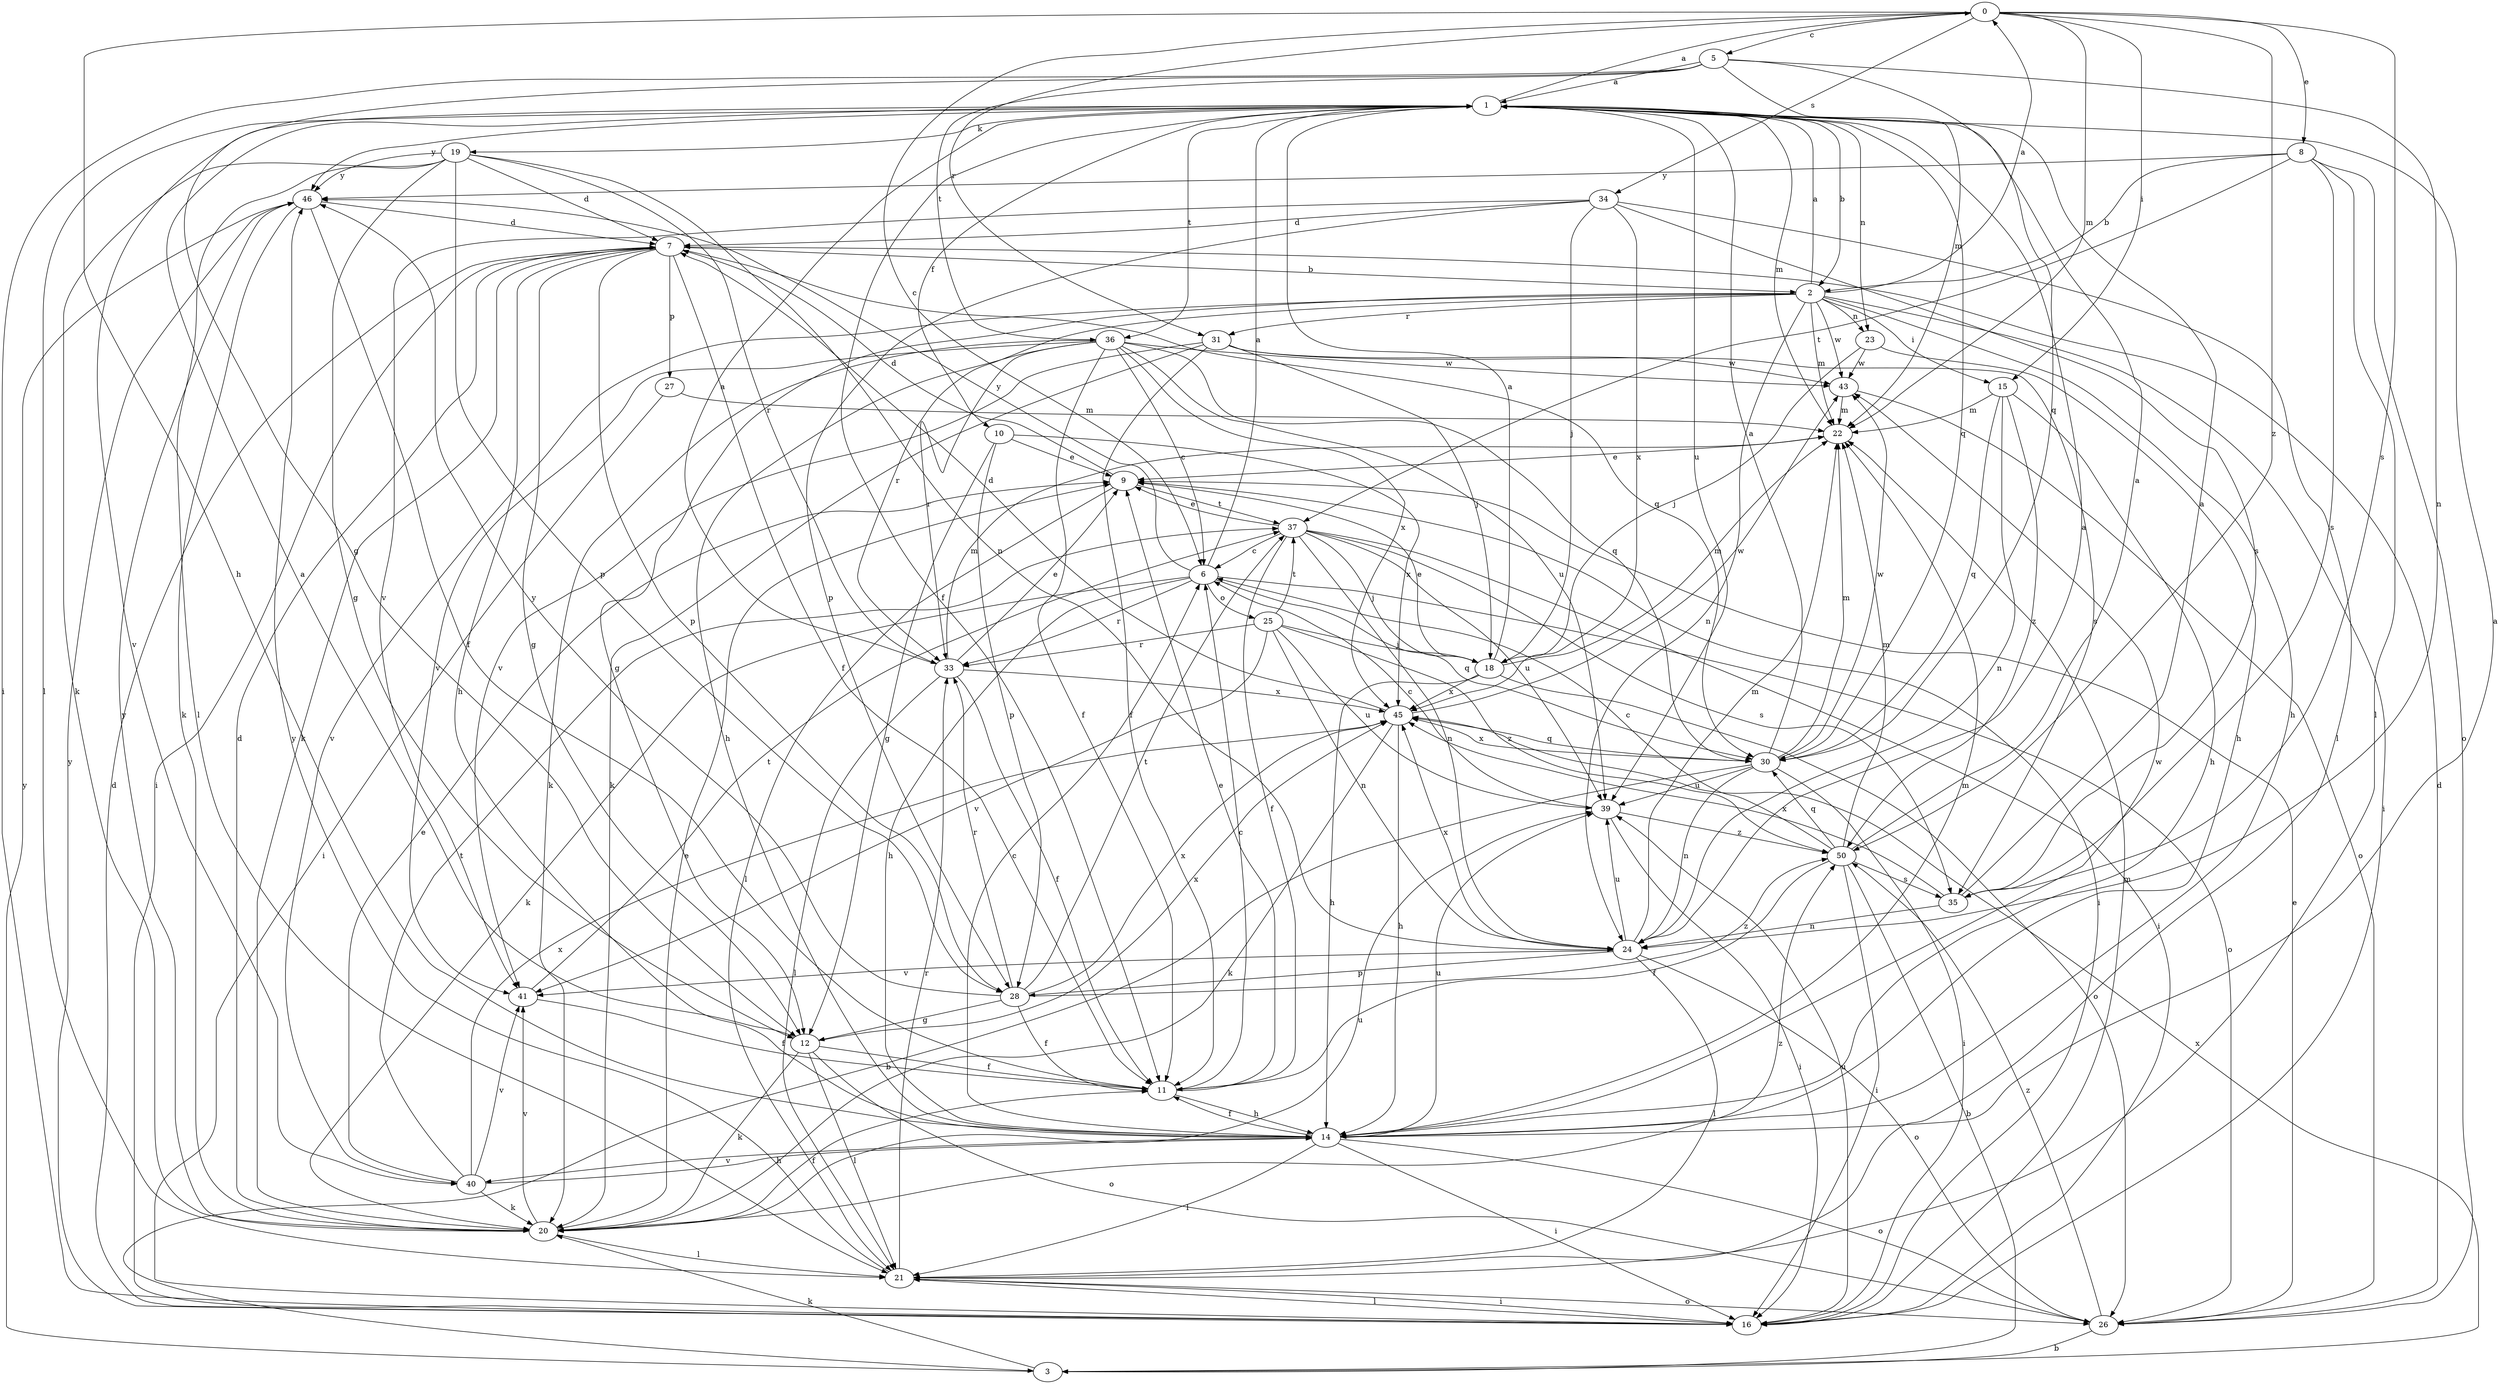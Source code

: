 strict digraph  {
0;
1;
2;
3;
5;
6;
7;
8;
9;
10;
11;
12;
14;
15;
16;
18;
19;
20;
21;
22;
23;
24;
25;
26;
27;
28;
30;
31;
33;
34;
35;
36;
37;
39;
40;
41;
43;
45;
46;
50;
0 -> 5  [label=c];
0 -> 6  [label=c];
0 -> 8  [label=e];
0 -> 14  [label=h];
0 -> 15  [label=i];
0 -> 22  [label=m];
0 -> 31  [label=r];
0 -> 34  [label=s];
0 -> 35  [label=s];
0 -> 50  [label=z];
1 -> 0  [label=a];
1 -> 2  [label=b];
1 -> 10  [label=f];
1 -> 11  [label=f];
1 -> 19  [label=k];
1 -> 21  [label=l];
1 -> 22  [label=m];
1 -> 23  [label=n];
1 -> 30  [label=q];
1 -> 36  [label=t];
1 -> 39  [label=u];
1 -> 40  [label=v];
1 -> 46  [label=y];
2 -> 0  [label=a];
2 -> 1  [label=a];
2 -> 12  [label=g];
2 -> 14  [label=h];
2 -> 15  [label=i];
2 -> 16  [label=i];
2 -> 22  [label=m];
2 -> 23  [label=n];
2 -> 24  [label=n];
2 -> 31  [label=r];
2 -> 33  [label=r];
2 -> 40  [label=v];
2 -> 43  [label=w];
3 -> 20  [label=k];
3 -> 45  [label=x];
3 -> 46  [label=y];
5 -> 1  [label=a];
5 -> 12  [label=g];
5 -> 16  [label=i];
5 -> 22  [label=m];
5 -> 24  [label=n];
5 -> 30  [label=q];
5 -> 36  [label=t];
6 -> 1  [label=a];
6 -> 14  [label=h];
6 -> 20  [label=k];
6 -> 25  [label=o];
6 -> 26  [label=o];
6 -> 30  [label=q];
6 -> 33  [label=r];
6 -> 46  [label=y];
7 -> 2  [label=b];
7 -> 11  [label=f];
7 -> 12  [label=g];
7 -> 14  [label=h];
7 -> 16  [label=i];
7 -> 20  [label=k];
7 -> 27  [label=p];
7 -> 28  [label=p];
7 -> 30  [label=q];
8 -> 2  [label=b];
8 -> 21  [label=l];
8 -> 26  [label=o];
8 -> 35  [label=s];
8 -> 37  [label=t];
8 -> 46  [label=y];
9 -> 7  [label=d];
9 -> 16  [label=i];
9 -> 21  [label=l];
9 -> 37  [label=t];
10 -> 9  [label=e];
10 -> 12  [label=g];
10 -> 28  [label=p];
10 -> 45  [label=x];
11 -> 6  [label=c];
11 -> 9  [label=e];
11 -> 14  [label=h];
12 -> 1  [label=a];
12 -> 11  [label=f];
12 -> 20  [label=k];
12 -> 21  [label=l];
12 -> 26  [label=o];
12 -> 45  [label=x];
14 -> 1  [label=a];
14 -> 6  [label=c];
14 -> 11  [label=f];
14 -> 16  [label=i];
14 -> 21  [label=l];
14 -> 22  [label=m];
14 -> 26  [label=o];
14 -> 39  [label=u];
14 -> 40  [label=v];
14 -> 43  [label=w];
15 -> 14  [label=h];
15 -> 22  [label=m];
15 -> 24  [label=n];
15 -> 30  [label=q];
15 -> 50  [label=z];
16 -> 7  [label=d];
16 -> 21  [label=l];
16 -> 22  [label=m];
16 -> 39  [label=u];
16 -> 46  [label=y];
18 -> 1  [label=a];
18 -> 9  [label=e];
18 -> 14  [label=h];
18 -> 22  [label=m];
18 -> 26  [label=o];
18 -> 45  [label=x];
19 -> 7  [label=d];
19 -> 12  [label=g];
19 -> 20  [label=k];
19 -> 21  [label=l];
19 -> 24  [label=n];
19 -> 28  [label=p];
19 -> 33  [label=r];
19 -> 46  [label=y];
20 -> 7  [label=d];
20 -> 9  [label=e];
20 -> 11  [label=f];
20 -> 21  [label=l];
20 -> 39  [label=u];
20 -> 41  [label=v];
20 -> 46  [label=y];
20 -> 50  [label=z];
21 -> 16  [label=i];
21 -> 26  [label=o];
21 -> 33  [label=r];
21 -> 46  [label=y];
22 -> 9  [label=e];
23 -> 14  [label=h];
23 -> 18  [label=j];
23 -> 43  [label=w];
24 -> 1  [label=a];
24 -> 21  [label=l];
24 -> 22  [label=m];
24 -> 26  [label=o];
24 -> 28  [label=p];
24 -> 39  [label=u];
24 -> 41  [label=v];
24 -> 45  [label=x];
25 -> 18  [label=j];
25 -> 24  [label=n];
25 -> 33  [label=r];
25 -> 37  [label=t];
25 -> 39  [label=u];
25 -> 41  [label=v];
25 -> 50  [label=z];
26 -> 3  [label=b];
26 -> 7  [label=d];
26 -> 9  [label=e];
26 -> 50  [label=z];
27 -> 16  [label=i];
27 -> 22  [label=m];
28 -> 11  [label=f];
28 -> 12  [label=g];
28 -> 33  [label=r];
28 -> 37  [label=t];
28 -> 45  [label=x];
28 -> 46  [label=y];
28 -> 50  [label=z];
30 -> 1  [label=a];
30 -> 3  [label=b];
30 -> 16  [label=i];
30 -> 22  [label=m];
30 -> 24  [label=n];
30 -> 39  [label=u];
30 -> 43  [label=w];
30 -> 45  [label=x];
31 -> 11  [label=f];
31 -> 18  [label=j];
31 -> 20  [label=k];
31 -> 35  [label=s];
31 -> 41  [label=v];
31 -> 43  [label=w];
33 -> 1  [label=a];
33 -> 9  [label=e];
33 -> 11  [label=f];
33 -> 21  [label=l];
33 -> 22  [label=m];
33 -> 45  [label=x];
34 -> 7  [label=d];
34 -> 18  [label=j];
34 -> 21  [label=l];
34 -> 28  [label=p];
34 -> 35  [label=s];
34 -> 41  [label=v];
34 -> 45  [label=x];
35 -> 1  [label=a];
35 -> 24  [label=n];
35 -> 45  [label=x];
36 -> 6  [label=c];
36 -> 11  [label=f];
36 -> 14  [label=h];
36 -> 20  [label=k];
36 -> 30  [label=q];
36 -> 33  [label=r];
36 -> 39  [label=u];
36 -> 41  [label=v];
36 -> 43  [label=w];
36 -> 45  [label=x];
37 -> 6  [label=c];
37 -> 9  [label=e];
37 -> 11  [label=f];
37 -> 16  [label=i];
37 -> 18  [label=j];
37 -> 24  [label=n];
37 -> 35  [label=s];
37 -> 39  [label=u];
39 -> 6  [label=c];
39 -> 16  [label=i];
39 -> 50  [label=z];
40 -> 9  [label=e];
40 -> 14  [label=h];
40 -> 20  [label=k];
40 -> 37  [label=t];
40 -> 41  [label=v];
40 -> 45  [label=x];
41 -> 11  [label=f];
41 -> 37  [label=t];
43 -> 22  [label=m];
43 -> 26  [label=o];
45 -> 7  [label=d];
45 -> 14  [label=h];
45 -> 20  [label=k];
45 -> 30  [label=q];
45 -> 43  [label=w];
46 -> 7  [label=d];
46 -> 11  [label=f];
46 -> 20  [label=k];
50 -> 1  [label=a];
50 -> 3  [label=b];
50 -> 6  [label=c];
50 -> 11  [label=f];
50 -> 16  [label=i];
50 -> 22  [label=m];
50 -> 30  [label=q];
50 -> 35  [label=s];
}

